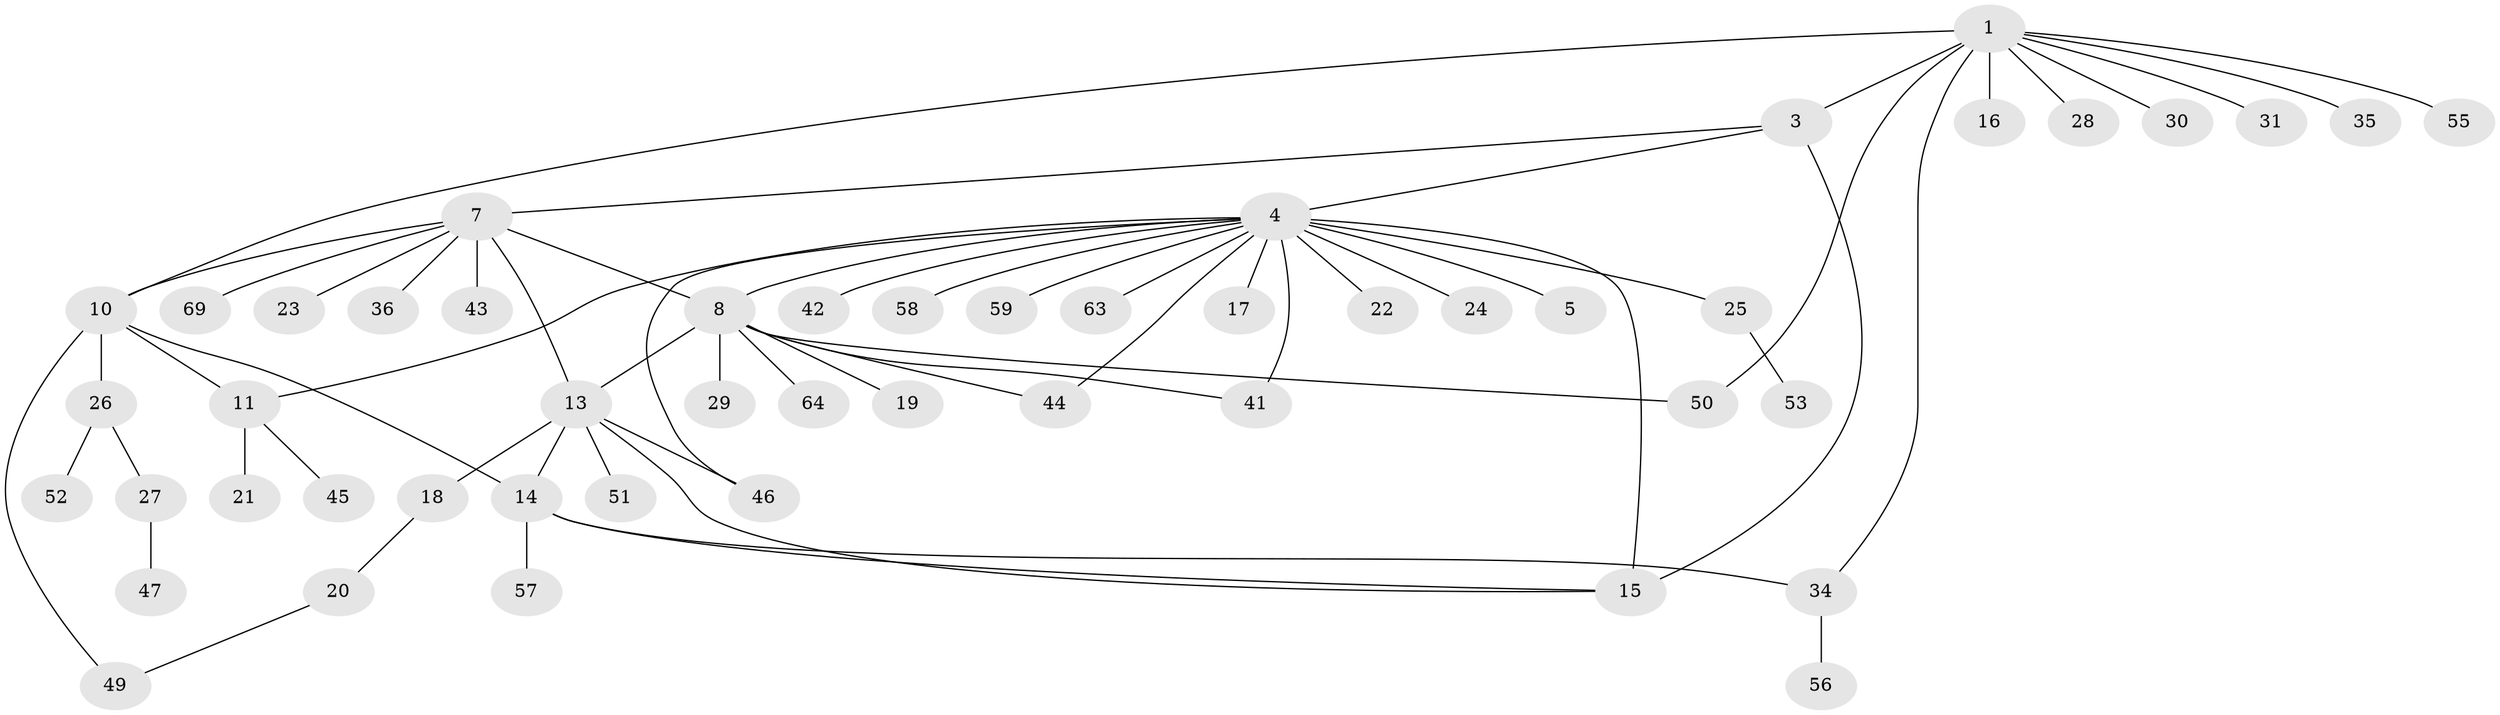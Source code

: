 // Generated by graph-tools (version 1.1) at 2025/24/03/03/25 07:24:11]
// undirected, 50 vertices, 63 edges
graph export_dot {
graph [start="1"]
  node [color=gray90,style=filled];
  1 [super="+2"];
  3;
  4 [super="+6"];
  5 [super="+54"];
  7 [super="+9"];
  8 [super="+40"];
  10 [super="+12"];
  11 [super="+48"];
  13 [super="+39"];
  14 [super="+38"];
  15 [super="+60"];
  16;
  17 [super="+62"];
  18 [super="+68"];
  19;
  20;
  21;
  22;
  23;
  24;
  25;
  26 [super="+33"];
  27 [super="+32"];
  28;
  29;
  30;
  31 [super="+61"];
  34;
  35 [super="+37"];
  36;
  41;
  42;
  43;
  44;
  45;
  46;
  47;
  49 [super="+66"];
  50 [super="+67"];
  51;
  52;
  53 [super="+65"];
  55;
  56;
  57;
  58;
  59;
  63;
  64;
  69;
  1 -- 3 [weight=2];
  1 -- 10;
  1 -- 28;
  1 -- 34;
  1 -- 35;
  1 -- 16;
  1 -- 50;
  1 -- 55;
  1 -- 30;
  1 -- 31;
  3 -- 15;
  3 -- 4;
  3 -- 7;
  4 -- 5 [weight=2];
  4 -- 11;
  4 -- 15 [weight=2];
  4 -- 17;
  4 -- 22;
  4 -- 25;
  4 -- 44;
  4 -- 58;
  4 -- 59;
  4 -- 63;
  4 -- 8;
  4 -- 41;
  4 -- 42;
  4 -- 46;
  4 -- 24;
  7 -- 8 [weight=2];
  7 -- 36;
  7 -- 69;
  7 -- 23;
  7 -- 43;
  7 -- 13;
  7 -- 10;
  8 -- 13;
  8 -- 19;
  8 -- 29;
  8 -- 41;
  8 -- 44;
  8 -- 50;
  8 -- 64;
  10 -- 11 [weight=2];
  10 -- 49;
  10 -- 26;
  10 -- 14;
  11 -- 21;
  11 -- 45;
  13 -- 14;
  13 -- 15;
  13 -- 18;
  13 -- 46;
  13 -- 51;
  14 -- 15;
  14 -- 57;
  14 -- 34;
  18 -- 20;
  20 -- 49;
  25 -- 53;
  26 -- 27;
  26 -- 52;
  27 -- 47;
  34 -- 56;
}
